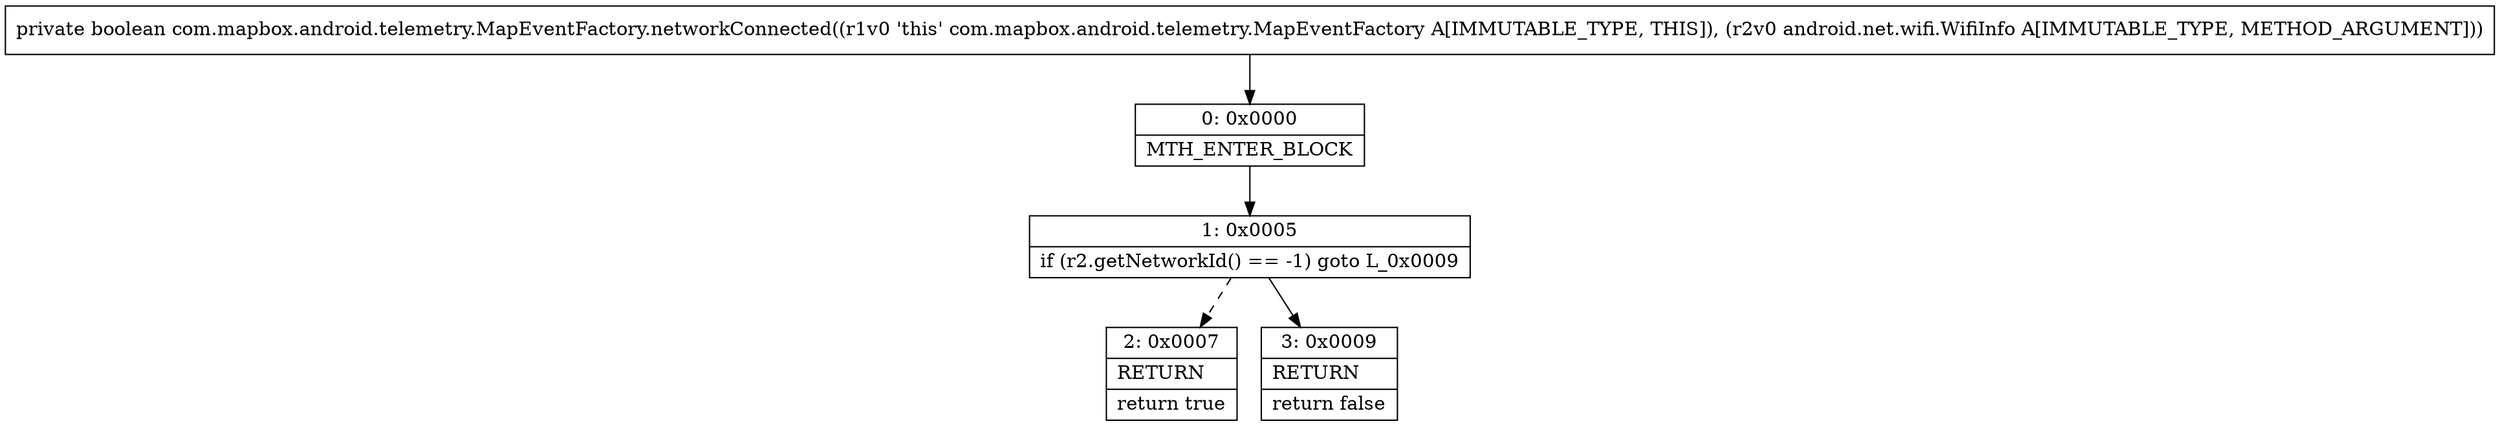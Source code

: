 digraph "CFG forcom.mapbox.android.telemetry.MapEventFactory.networkConnected(Landroid\/net\/wifi\/WifiInfo;)Z" {
Node_0 [shape=record,label="{0\:\ 0x0000|MTH_ENTER_BLOCK\l}"];
Node_1 [shape=record,label="{1\:\ 0x0005|if (r2.getNetworkId() == \-1) goto L_0x0009\l}"];
Node_2 [shape=record,label="{2\:\ 0x0007|RETURN\l|return true\l}"];
Node_3 [shape=record,label="{3\:\ 0x0009|RETURN\l|return false\l}"];
MethodNode[shape=record,label="{private boolean com.mapbox.android.telemetry.MapEventFactory.networkConnected((r1v0 'this' com.mapbox.android.telemetry.MapEventFactory A[IMMUTABLE_TYPE, THIS]), (r2v0 android.net.wifi.WifiInfo A[IMMUTABLE_TYPE, METHOD_ARGUMENT])) }"];
MethodNode -> Node_0;
Node_0 -> Node_1;
Node_1 -> Node_2[style=dashed];
Node_1 -> Node_3;
}


